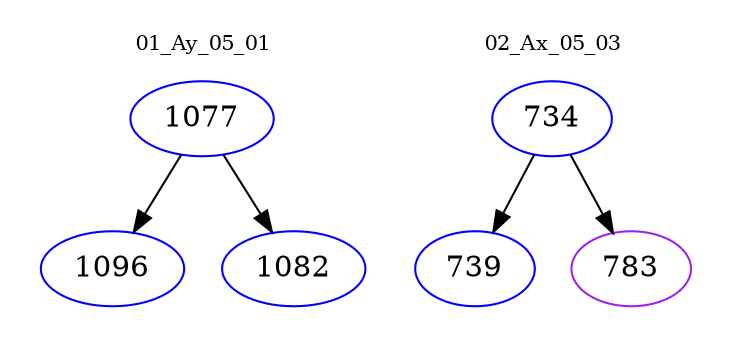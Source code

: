 digraph{
subgraph cluster_0 {
color = white
label = "01_Ay_05_01";
fontsize=10;
T0_1077 [label="1077", color="blue"]
T0_1077 -> T0_1096 [color="black"]
T0_1096 [label="1096", color="blue"]
T0_1077 -> T0_1082 [color="black"]
T0_1082 [label="1082", color="blue"]
}
subgraph cluster_1 {
color = white
label = "02_Ax_05_03";
fontsize=10;
T1_734 [label="734", color="blue"]
T1_734 -> T1_739 [color="black"]
T1_739 [label="739", color="blue"]
T1_734 -> T1_783 [color="black"]
T1_783 [label="783", color="purple"]
}
}

